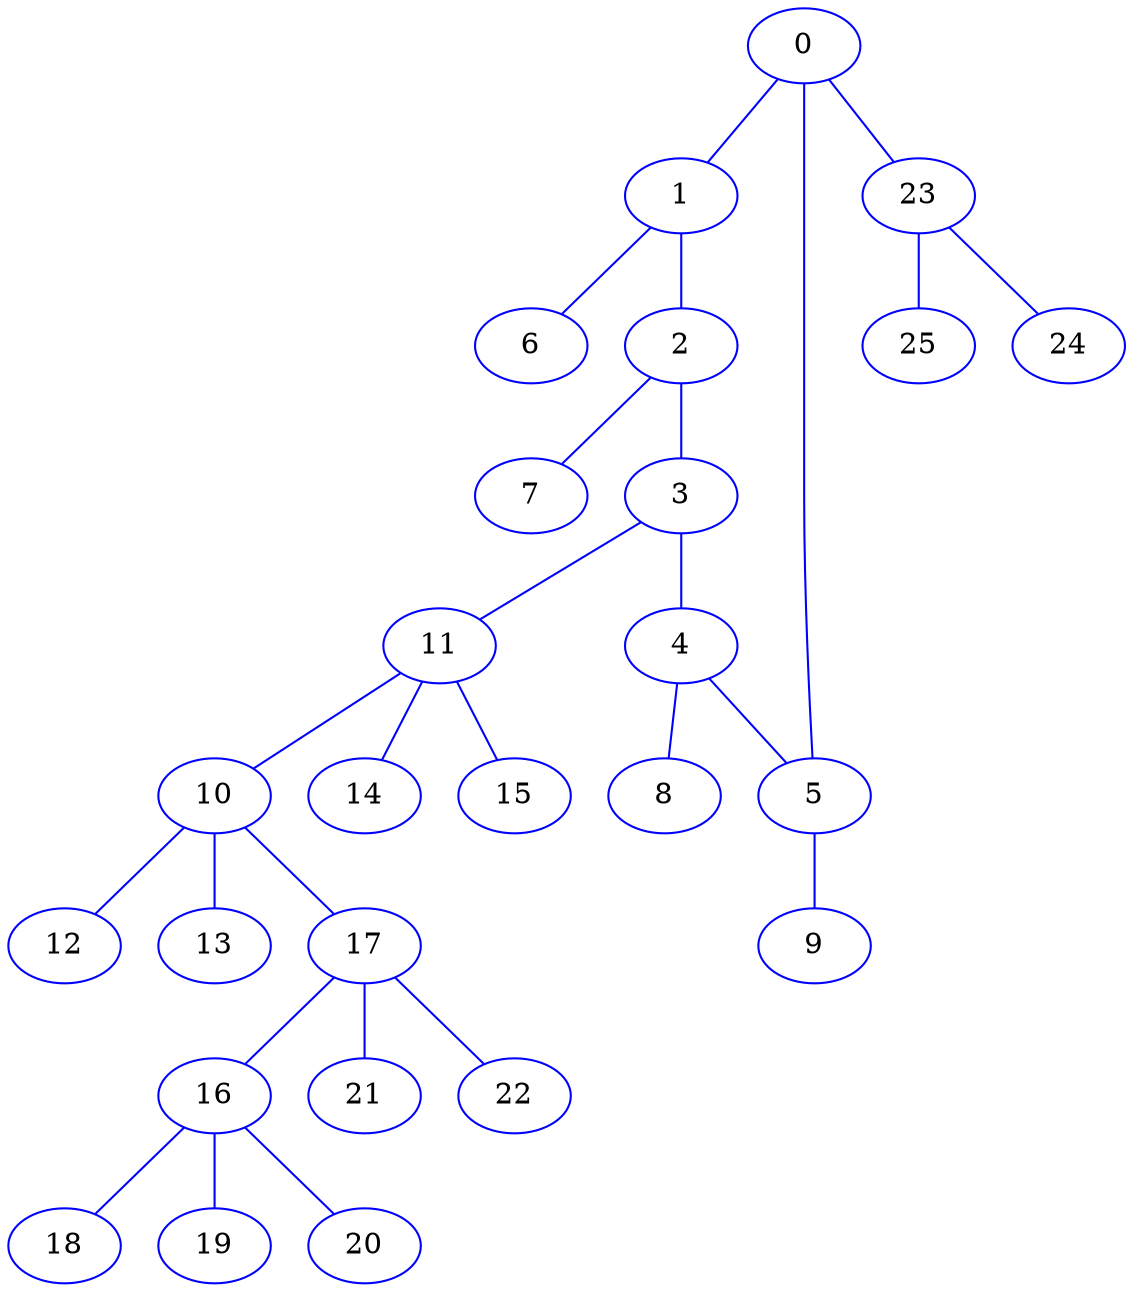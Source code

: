 strict graph "" {
	0	[color=blue];
	1	[color=blue];
	0 -- 1	[color=blue];
	5	[color=blue];
	0 -- 5	[color=blue];
	23	[color=blue];
	0 -- 23	[color=blue];
	2	[color=blue];
	1 -- 2	[color=blue];
	6	[color=blue];
	1 -- 6	[color=blue];
	9	[color=blue];
	5 -- 9	[color=blue];
	24	[color=blue];
	23 -- 24	[color=blue];
	25	[color=blue];
	23 -- 25	[color=blue];
	3	[color=blue];
	2 -- 3	[color=blue];
	7	[color=blue];
	2 -- 7	[color=blue];
	4	[color=blue];
	3 -- 4	[color=blue];
	11	[color=blue];
	3 -- 11	[color=blue];
	4 -- 5	[color=blue];
	8	[color=blue];
	4 -- 8	[color=blue];
	10	[color=blue];
	11 -- 10	[color=blue];
	14	[color=blue];
	11 -- 14	[color=blue];
	15	[color=blue];
	11 -- 15	[color=blue];
	12	[color=blue];
	10 -- 12	[color=blue];
	13	[color=blue];
	10 -- 13	[color=blue];
	17	[color=blue];
	10 -- 17	[color=blue];
	16	[color=blue];
	17 -- 16	[color=blue];
	21	[color=blue];
	17 -- 21	[color=blue];
	22	[color=blue];
	17 -- 22	[color=blue];
	18	[color=blue];
	16 -- 18	[color=blue];
	19	[color=blue];
	16 -- 19	[color=blue];
	20	[color=blue];
	16 -- 20	[color=blue];
}
